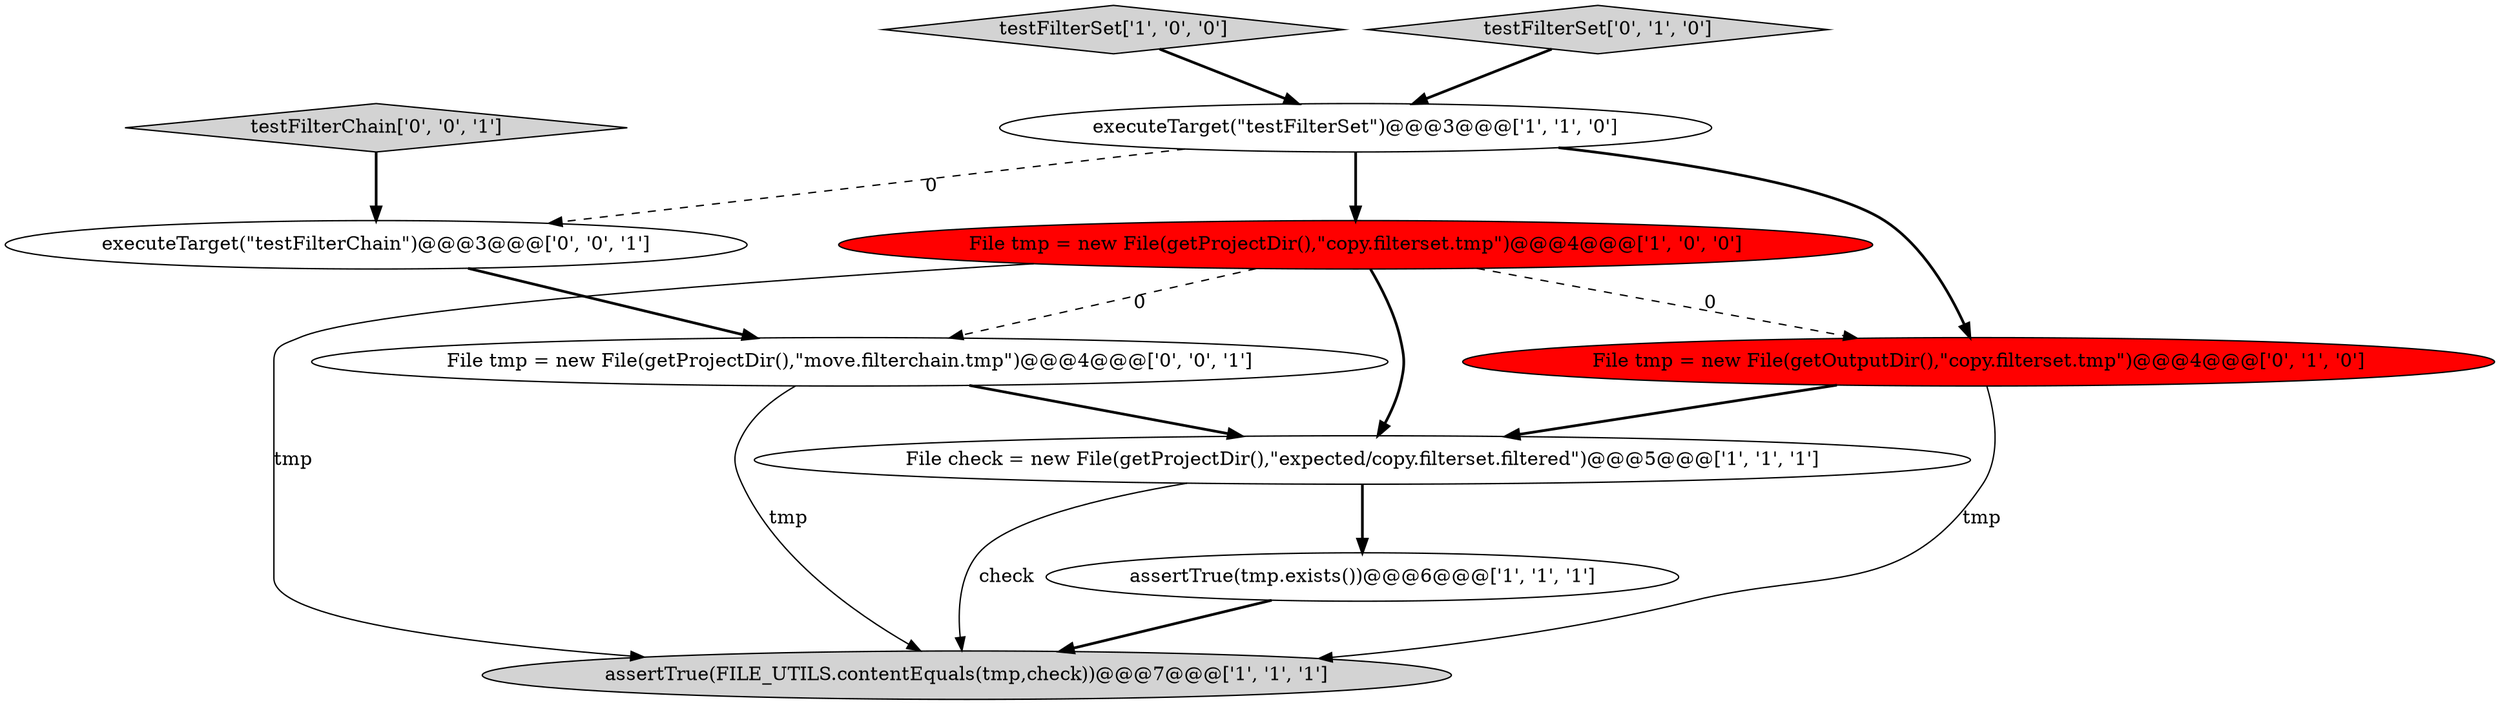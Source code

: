 digraph {
5 [style = filled, label = "executeTarget(\"testFilterSet\")@@@3@@@['1', '1', '0']", fillcolor = white, shape = ellipse image = "AAA0AAABBB1BBB"];
2 [style = filled, label = "assertTrue(tmp.exists())@@@6@@@['1', '1', '1']", fillcolor = white, shape = ellipse image = "AAA0AAABBB1BBB"];
1 [style = filled, label = "testFilterSet['1', '0', '0']", fillcolor = lightgray, shape = diamond image = "AAA0AAABBB1BBB"];
10 [style = filled, label = "testFilterChain['0', '0', '1']", fillcolor = lightgray, shape = diamond image = "AAA0AAABBB3BBB"];
4 [style = filled, label = "File check = new File(getProjectDir(),\"expected/copy.filterset.filtered\")@@@5@@@['1', '1', '1']", fillcolor = white, shape = ellipse image = "AAA0AAABBB1BBB"];
7 [style = filled, label = "File tmp = new File(getOutputDir(),\"copy.filterset.tmp\")@@@4@@@['0', '1', '0']", fillcolor = red, shape = ellipse image = "AAA1AAABBB2BBB"];
6 [style = filled, label = "testFilterSet['0', '1', '0']", fillcolor = lightgray, shape = diamond image = "AAA0AAABBB2BBB"];
8 [style = filled, label = "File tmp = new File(getProjectDir(),\"move.filterchain.tmp\")@@@4@@@['0', '0', '1']", fillcolor = white, shape = ellipse image = "AAA0AAABBB3BBB"];
9 [style = filled, label = "executeTarget(\"testFilterChain\")@@@3@@@['0', '0', '1']", fillcolor = white, shape = ellipse image = "AAA0AAABBB3BBB"];
3 [style = filled, label = "assertTrue(FILE_UTILS.contentEquals(tmp,check))@@@7@@@['1', '1', '1']", fillcolor = lightgray, shape = ellipse image = "AAA0AAABBB1BBB"];
0 [style = filled, label = "File tmp = new File(getProjectDir(),\"copy.filterset.tmp\")@@@4@@@['1', '0', '0']", fillcolor = red, shape = ellipse image = "AAA1AAABBB1BBB"];
1->5 [style = bold, label=""];
5->7 [style = bold, label=""];
0->8 [style = dashed, label="0"];
6->5 [style = bold, label=""];
5->9 [style = dashed, label="0"];
10->9 [style = bold, label=""];
4->3 [style = solid, label="check"];
8->3 [style = solid, label="tmp"];
4->2 [style = bold, label=""];
7->4 [style = bold, label=""];
8->4 [style = bold, label=""];
7->3 [style = solid, label="tmp"];
5->0 [style = bold, label=""];
0->7 [style = dashed, label="0"];
9->8 [style = bold, label=""];
0->4 [style = bold, label=""];
0->3 [style = solid, label="tmp"];
2->3 [style = bold, label=""];
}
